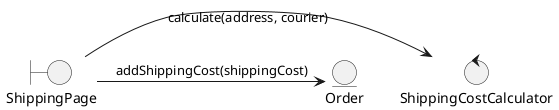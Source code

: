 @startuml
skinparam backgroundColor transparent
boundary ShippingPage
control ShippingCostCalculator
entity Order

(ShippingPage) -> (ShippingCostCalculator): calculate(address, courier)
(ShippingPage) -> (Order): addShippingCost(shippingCost)
@enduml
